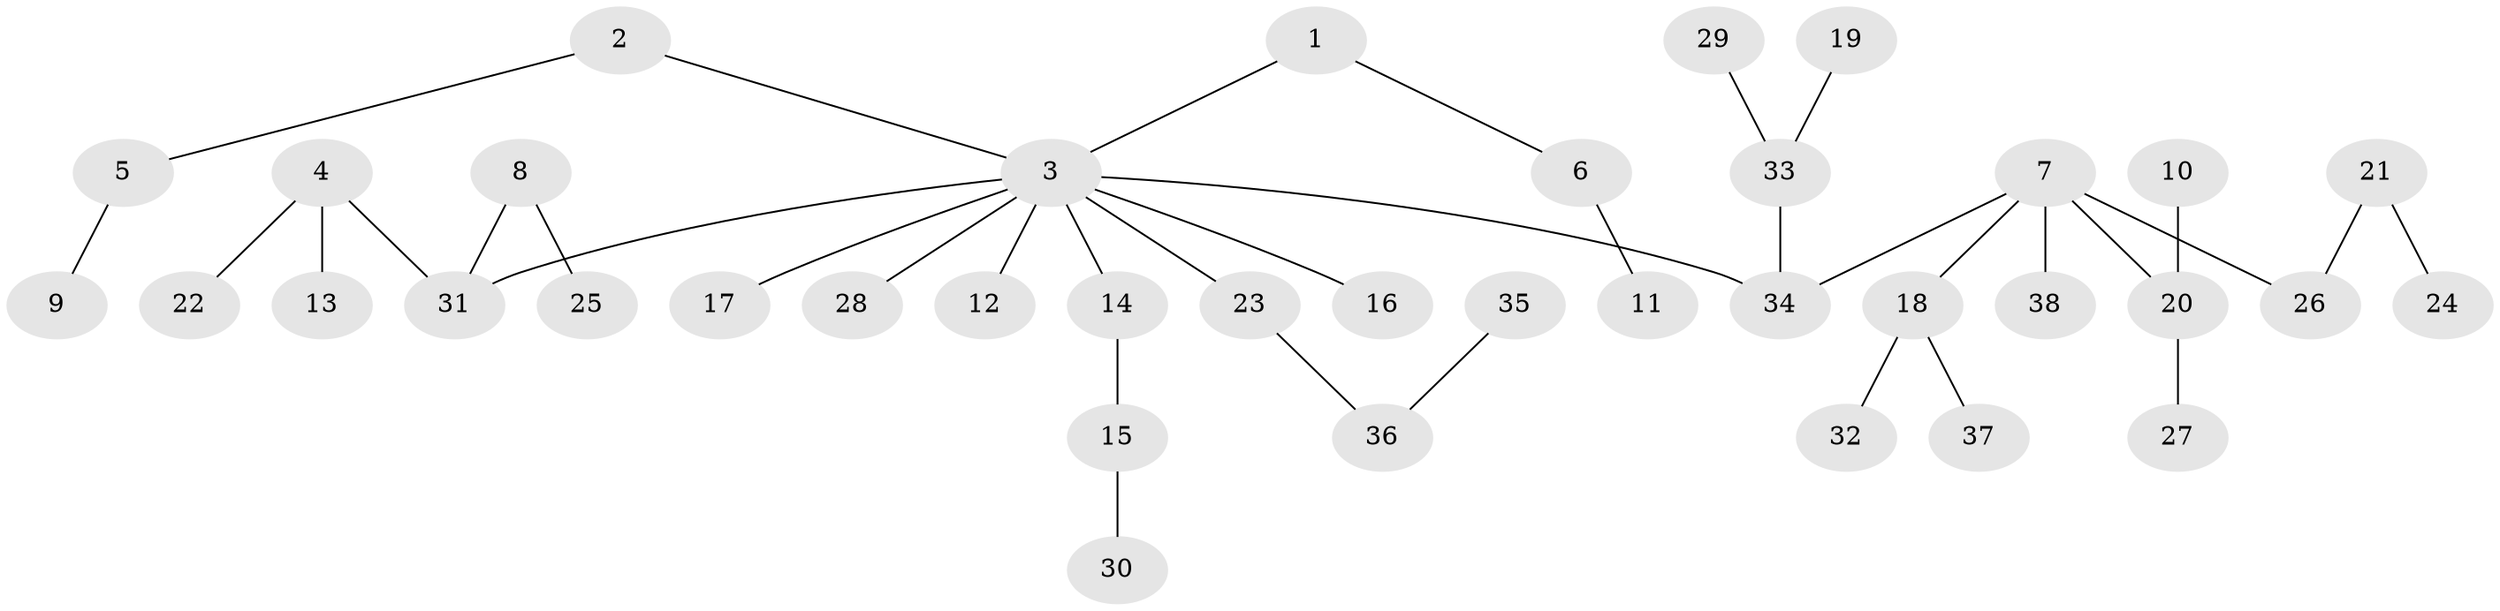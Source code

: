 // original degree distribution, {11: 0.018867924528301886, 4: 0.09433962264150944, 2: 0.24528301886792453, 6: 0.018867924528301886, 3: 0.07547169811320754, 1: 0.5471698113207547}
// Generated by graph-tools (version 1.1) at 2025/37/03/04/25 23:37:17]
// undirected, 38 vertices, 37 edges
graph export_dot {
  node [color=gray90,style=filled];
  1;
  2;
  3;
  4;
  5;
  6;
  7;
  8;
  9;
  10;
  11;
  12;
  13;
  14;
  15;
  16;
  17;
  18;
  19;
  20;
  21;
  22;
  23;
  24;
  25;
  26;
  27;
  28;
  29;
  30;
  31;
  32;
  33;
  34;
  35;
  36;
  37;
  38;
  1 -- 3 [weight=1.0];
  1 -- 6 [weight=1.0];
  2 -- 3 [weight=1.0];
  2 -- 5 [weight=1.0];
  3 -- 12 [weight=1.0];
  3 -- 14 [weight=1.0];
  3 -- 16 [weight=1.0];
  3 -- 17 [weight=1.0];
  3 -- 23 [weight=1.0];
  3 -- 28 [weight=1.0];
  3 -- 31 [weight=1.0];
  3 -- 34 [weight=1.0];
  4 -- 13 [weight=1.0];
  4 -- 22 [weight=1.0];
  4 -- 31 [weight=1.0];
  5 -- 9 [weight=1.0];
  6 -- 11 [weight=1.0];
  7 -- 18 [weight=1.0];
  7 -- 20 [weight=1.0];
  7 -- 26 [weight=1.0];
  7 -- 34 [weight=1.0];
  7 -- 38 [weight=1.0];
  8 -- 25 [weight=1.0];
  8 -- 31 [weight=1.0];
  10 -- 20 [weight=1.0];
  14 -- 15 [weight=1.0];
  15 -- 30 [weight=1.0];
  18 -- 32 [weight=1.0];
  18 -- 37 [weight=1.0];
  19 -- 33 [weight=1.0];
  20 -- 27 [weight=1.0];
  21 -- 24 [weight=1.0];
  21 -- 26 [weight=1.0];
  23 -- 36 [weight=1.0];
  29 -- 33 [weight=1.0];
  33 -- 34 [weight=1.0];
  35 -- 36 [weight=1.0];
}
